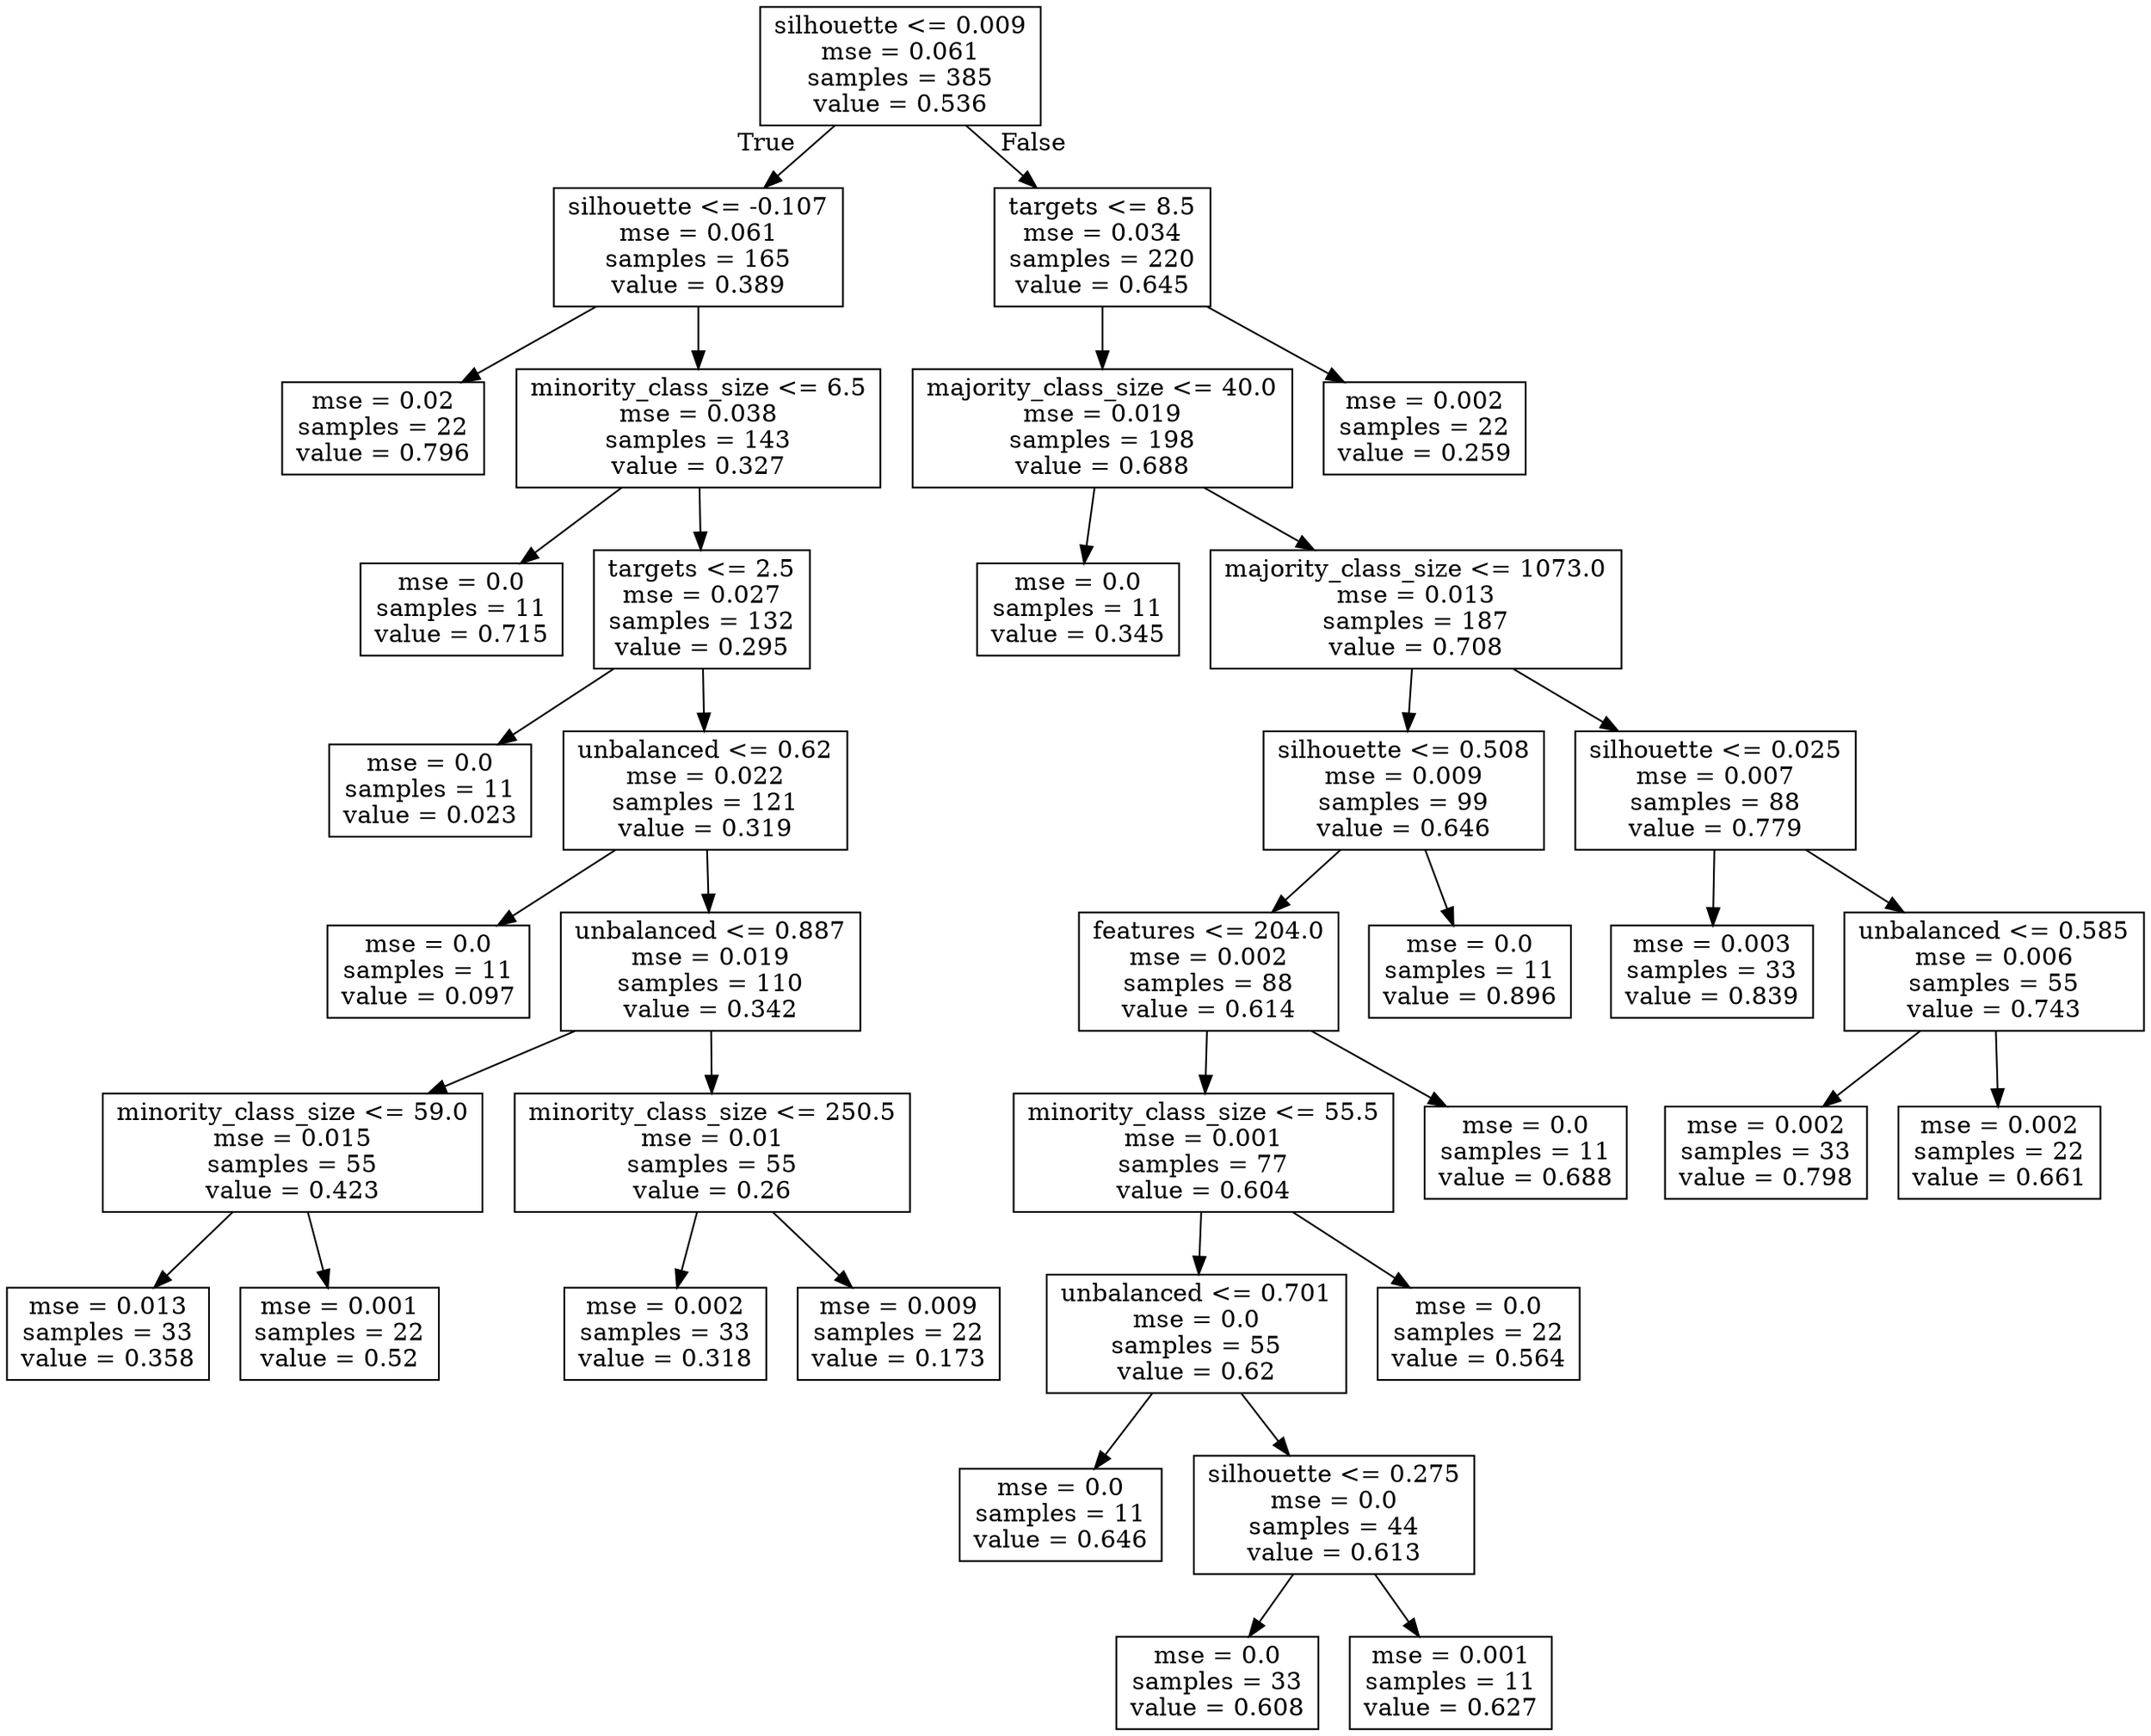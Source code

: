 digraph Tree {
node [shape=box] ;
0 [label="silhouette <= 0.009\nmse = 0.061\nsamples = 385\nvalue = 0.536"] ;
1 [label="silhouette <= -0.107\nmse = 0.061\nsamples = 165\nvalue = 0.389"] ;
0 -> 1 [labeldistance=2.5, labelangle=45, headlabel="True"] ;
2 [label="mse = 0.02\nsamples = 22\nvalue = 0.796"] ;
1 -> 2 ;
3 [label="minority_class_size <= 6.5\nmse = 0.038\nsamples = 143\nvalue = 0.327"] ;
1 -> 3 ;
4 [label="mse = 0.0\nsamples = 11\nvalue = 0.715"] ;
3 -> 4 ;
5 [label="targets <= 2.5\nmse = 0.027\nsamples = 132\nvalue = 0.295"] ;
3 -> 5 ;
6 [label="mse = 0.0\nsamples = 11\nvalue = 0.023"] ;
5 -> 6 ;
7 [label="unbalanced <= 0.62\nmse = 0.022\nsamples = 121\nvalue = 0.319"] ;
5 -> 7 ;
8 [label="mse = 0.0\nsamples = 11\nvalue = 0.097"] ;
7 -> 8 ;
9 [label="unbalanced <= 0.887\nmse = 0.019\nsamples = 110\nvalue = 0.342"] ;
7 -> 9 ;
10 [label="minority_class_size <= 59.0\nmse = 0.015\nsamples = 55\nvalue = 0.423"] ;
9 -> 10 ;
11 [label="mse = 0.013\nsamples = 33\nvalue = 0.358"] ;
10 -> 11 ;
12 [label="mse = 0.001\nsamples = 22\nvalue = 0.52"] ;
10 -> 12 ;
13 [label="minority_class_size <= 250.5\nmse = 0.01\nsamples = 55\nvalue = 0.26"] ;
9 -> 13 ;
14 [label="mse = 0.002\nsamples = 33\nvalue = 0.318"] ;
13 -> 14 ;
15 [label="mse = 0.009\nsamples = 22\nvalue = 0.173"] ;
13 -> 15 ;
16 [label="targets <= 8.5\nmse = 0.034\nsamples = 220\nvalue = 0.645"] ;
0 -> 16 [labeldistance=2.5, labelangle=-45, headlabel="False"] ;
17 [label="majority_class_size <= 40.0\nmse = 0.019\nsamples = 198\nvalue = 0.688"] ;
16 -> 17 ;
18 [label="mse = 0.0\nsamples = 11\nvalue = 0.345"] ;
17 -> 18 ;
19 [label="majority_class_size <= 1073.0\nmse = 0.013\nsamples = 187\nvalue = 0.708"] ;
17 -> 19 ;
20 [label="silhouette <= 0.508\nmse = 0.009\nsamples = 99\nvalue = 0.646"] ;
19 -> 20 ;
21 [label="features <= 204.0\nmse = 0.002\nsamples = 88\nvalue = 0.614"] ;
20 -> 21 ;
22 [label="minority_class_size <= 55.5\nmse = 0.001\nsamples = 77\nvalue = 0.604"] ;
21 -> 22 ;
23 [label="unbalanced <= 0.701\nmse = 0.0\nsamples = 55\nvalue = 0.62"] ;
22 -> 23 ;
24 [label="mse = 0.0\nsamples = 11\nvalue = 0.646"] ;
23 -> 24 ;
25 [label="silhouette <= 0.275\nmse = 0.0\nsamples = 44\nvalue = 0.613"] ;
23 -> 25 ;
26 [label="mse = 0.0\nsamples = 33\nvalue = 0.608"] ;
25 -> 26 ;
27 [label="mse = 0.001\nsamples = 11\nvalue = 0.627"] ;
25 -> 27 ;
28 [label="mse = 0.0\nsamples = 22\nvalue = 0.564"] ;
22 -> 28 ;
29 [label="mse = 0.0\nsamples = 11\nvalue = 0.688"] ;
21 -> 29 ;
30 [label="mse = 0.0\nsamples = 11\nvalue = 0.896"] ;
20 -> 30 ;
31 [label="silhouette <= 0.025\nmse = 0.007\nsamples = 88\nvalue = 0.779"] ;
19 -> 31 ;
32 [label="mse = 0.003\nsamples = 33\nvalue = 0.839"] ;
31 -> 32 ;
33 [label="unbalanced <= 0.585\nmse = 0.006\nsamples = 55\nvalue = 0.743"] ;
31 -> 33 ;
34 [label="mse = 0.002\nsamples = 33\nvalue = 0.798"] ;
33 -> 34 ;
35 [label="mse = 0.002\nsamples = 22\nvalue = 0.661"] ;
33 -> 35 ;
36 [label="mse = 0.002\nsamples = 22\nvalue = 0.259"] ;
16 -> 36 ;
}